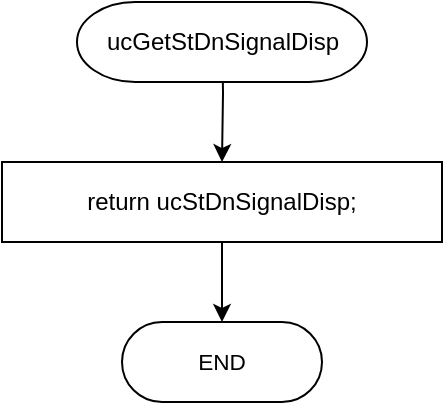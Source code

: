 <mxfile version="20.3.0" type="device" pages="11"><diagram name="ucGetStDnSignalDisp" id="YG35qVO9BTpcsZuuBWh0"><mxGraphModel dx="1209" dy="844" grid="1" gridSize="10" guides="1" tooltips="1" connect="1" arrows="1" fold="1" page="1" pageScale="1" pageWidth="827" pageHeight="1169" math="0" shadow="0"><root><mxCell id="Cvd_3up_zWzWKYg0eLOf-0"/><mxCell id="Cvd_3up_zWzWKYg0eLOf-1" parent="Cvd_3up_zWzWKYg0eLOf-0"/><mxCell id="Cvd_3up_zWzWKYg0eLOf-2" value="return&amp;nbsp;ucStDnSignalDisp;" style="rounded=0;whiteSpace=wrap;html=1;strokeWidth=1;" parent="Cvd_3up_zWzWKYg0eLOf-1" vertex="1"><mxGeometry x="410" y="320" width="220" height="40" as="geometry"/></mxCell><mxCell id="Cvd_3up_zWzWKYg0eLOf-3" style="edgeStyle=orthogonalEdgeStyle;rounded=0;orthogonalLoop=1;jettySize=auto;html=1;" parent="Cvd_3up_zWzWKYg0eLOf-1" target="Cvd_3up_zWzWKYg0eLOf-2" edge="1"><mxGeometry relative="1" as="geometry"><mxPoint x="520" y="250" as="sourcePoint"/></mxGeometry></mxCell><mxCell id="Cvd_3up_zWzWKYg0eLOf-4" style="edgeStyle=orthogonalEdgeStyle;rounded=0;orthogonalLoop=1;jettySize=auto;html=1;entryX=0.5;entryY=0;entryDx=0;entryDy=0;entryPerimeter=0;" parent="Cvd_3up_zWzWKYg0eLOf-1" source="Cvd_3up_zWzWKYg0eLOf-2" target="Cvd_3up_zWzWKYg0eLOf-5" edge="1"><mxGeometry relative="1" as="geometry"><mxPoint x="520" y="470" as="targetPoint"/></mxGeometry></mxCell><UserObject label="&lt;div style=&quot;font-size: 1px&quot;&gt;&lt;font style=&quot;font-size:11.29px;font-family:Arial;color:#000000;direction:ltr;letter-spacing:0px;line-height:120%;opacity:1&quot;&gt;END&lt;br/&gt;&lt;/font&gt;&lt;/div&gt;" tags="순서도" id="Cvd_3up_zWzWKYg0eLOf-5"><mxCell style="verticalAlign=middle;align=center;overflow=width;vsdxID=77;fillColor=#FFFFFF;gradientColor=none;shape=stencil(tVLLDsIgEPwajiQIMfFe638Qu22JCM2Ctv69kK0Rm9qDibeZndkXC1NV6PUATIoQ0V9gNE3smToyKY3rAU1MiKmaqar1CB36m2uIDzo7M7r6e64wUZ4UOUWKB9GdIH4irzWu8B42vRrPScNFXZzN+5mvl3qJXE8mcPRRR+Pdh2Y1dsBTE95a3c0TkBRGgKEIb6wg1/r+ssCXd/vLCgm8z9caa+n6pb48dwrRV1H1Ew==);strokeColor=#000000;spacingTop=-1;spacingBottom=-1;spacingLeft=-1;spacingRight=-1;points=[[0.5,1,0],[0.5,0,0],[0,0.5,0],[1,0.5,0]];labelBackgroundColor=none;rounded=0;html=1;whiteSpace=wrap;strokeWidth=1;" parent="Cvd_3up_zWzWKYg0eLOf-1" vertex="1"><mxGeometry x="470" y="400" width="100" height="40" as="geometry"/></mxCell></UserObject><UserObject label="&lt;div style=&quot;&quot;&gt;&lt;font style=&quot;direction: ltr; line-height: 120%; opacity: 1;&quot;&gt;ucGetStDnSignalDisp&lt;br&gt;&lt;/font&gt;&lt;/div&gt;" tags="순서도" id="Cvd_3up_zWzWKYg0eLOf-6"><mxCell style="verticalAlign=middle;align=center;overflow=width;vsdxID=2;fillColor=#FFFFFF;gradientColor=none;shape=stencil(tVLLDsIgEPwajiQIMfFe638Qu22JCM2Ctv69kK0Rm9qDibeZndkXC1NV6PUATIoQ0V9gNE3smToyKY3rAU1MiKmaqar1CB36m2uIDzo7M7r6e64wUZ4UOUWKB9GdIH4irzWu8B42vRrPScNFXZzN+5mvl3qJXE8mcPRRR+Pdh2Y1dsBTE95a3c0TkBRGgKEIb6wg1/r+ssCXd/vLCgm8z9caa+n6pb48dwrRV1H1Ew==);strokeColor=#000000;spacingTop=-1;spacingBottom=-1;spacingLeft=-1;spacingRight=-1;points=[[0.5,1,0],[0.5,0,0],[0,0.5,0],[1,0.5,0]];labelBackgroundColor=none;rounded=0;html=1;whiteSpace=wrap;strokeWidth=1;" parent="Cvd_3up_zWzWKYg0eLOf-1" vertex="1"><mxGeometry x="447.5" y="240" width="145" height="40" as="geometry"/></mxCell></UserObject></root></mxGraphModel></diagram><diagram name="ucGetStDnTPR" id="Zxlq-GGmgEWgxkyZDjIC"><mxGraphModel dx="1209" dy="844" grid="1" gridSize="10" guides="1" tooltips="1" connect="1" arrows="1" fold="1" page="1" pageScale="1" pageWidth="827" pageHeight="1169" math="0" shadow="0"><root><mxCell id="u-XLkWITj3XIyFt47UYE-0"/><mxCell id="u-XLkWITj3XIyFt47UYE-1" parent="u-XLkWITj3XIyFt47UYE-0"/><mxCell id="u-XLkWITj3XIyFt47UYE-2" value="return&amp;nbsp;R_SELF.TPR;" style="rounded=0;whiteSpace=wrap;html=1;strokeWidth=1;" vertex="1" parent="u-XLkWITj3XIyFt47UYE-1"><mxGeometry x="410" y="320" width="220" height="40" as="geometry"/></mxCell><mxCell id="u-XLkWITj3XIyFt47UYE-3" style="edgeStyle=orthogonalEdgeStyle;rounded=0;orthogonalLoop=1;jettySize=auto;html=1;" edge="1" parent="u-XLkWITj3XIyFt47UYE-1" target="u-XLkWITj3XIyFt47UYE-2"><mxGeometry relative="1" as="geometry"><mxPoint x="520" y="250" as="sourcePoint"/></mxGeometry></mxCell><mxCell id="u-XLkWITj3XIyFt47UYE-4" style="edgeStyle=orthogonalEdgeStyle;rounded=0;orthogonalLoop=1;jettySize=auto;html=1;entryX=0.5;entryY=0;entryDx=0;entryDy=0;entryPerimeter=0;" edge="1" parent="u-XLkWITj3XIyFt47UYE-1" source="u-XLkWITj3XIyFt47UYE-2" target="u-XLkWITj3XIyFt47UYE-5"><mxGeometry relative="1" as="geometry"><mxPoint x="520" y="470" as="targetPoint"/></mxGeometry></mxCell><UserObject label="&lt;div style=&quot;font-size: 1px&quot;&gt;&lt;font style=&quot;font-size:11.29px;font-family:Arial;color:#000000;direction:ltr;letter-spacing:0px;line-height:120%;opacity:1&quot;&gt;END&lt;br/&gt;&lt;/font&gt;&lt;/div&gt;" tags="순서도" id="u-XLkWITj3XIyFt47UYE-5"><mxCell style="verticalAlign=middle;align=center;overflow=width;vsdxID=77;fillColor=#FFFFFF;gradientColor=none;shape=stencil(tVLLDsIgEPwajiQIMfFe638Qu22JCM2Ctv69kK0Rm9qDibeZndkXC1NV6PUATIoQ0V9gNE3smToyKY3rAU1MiKmaqar1CB36m2uIDzo7M7r6e64wUZ4UOUWKB9GdIH4irzWu8B42vRrPScNFXZzN+5mvl3qJXE8mcPRRR+Pdh2Y1dsBTE95a3c0TkBRGgKEIb6wg1/r+ssCXd/vLCgm8z9caa+n6pb48dwrRV1H1Ew==);strokeColor=#000000;spacingTop=-1;spacingBottom=-1;spacingLeft=-1;spacingRight=-1;points=[[0.5,1,0],[0.5,0,0],[0,0.5,0],[1,0.5,0]];labelBackgroundColor=none;rounded=0;html=1;whiteSpace=wrap;strokeWidth=1;" vertex="1" parent="u-XLkWITj3XIyFt47UYE-1"><mxGeometry x="470" y="400" width="100" height="40" as="geometry"/></mxCell></UserObject><UserObject label="&lt;div style=&quot;&quot;&gt;&lt;font style=&quot;direction: ltr; line-height: 120%; opacity: 1;&quot;&gt;ucGetStDnTPR&lt;br&gt;&lt;/font&gt;&lt;/div&gt;" tags="순서도" id="u-XLkWITj3XIyFt47UYE-6"><mxCell style="verticalAlign=middle;align=center;overflow=width;vsdxID=2;fillColor=#FFFFFF;gradientColor=none;shape=stencil(tVLLDsIgEPwajiQIMfFe638Qu22JCM2Ctv69kK0Rm9qDibeZndkXC1NV6PUATIoQ0V9gNE3smToyKY3rAU1MiKmaqar1CB36m2uIDzo7M7r6e64wUZ4UOUWKB9GdIH4irzWu8B42vRrPScNFXZzN+5mvl3qJXE8mcPRRR+Pdh2Y1dsBTE95a3c0TkBRGgKEIb6wg1/r+ssCXd/vLCgm8z9caa+n6pb48dwrRV1H1Ew==);strokeColor=#000000;spacingTop=-1;spacingBottom=-1;spacingLeft=-1;spacingRight=-1;points=[[0.5,1,0],[0.5,0,0],[0,0.5,0],[1,0.5,0]];labelBackgroundColor=none;rounded=0;html=1;whiteSpace=wrap;strokeWidth=1;" vertex="1" parent="u-XLkWITj3XIyFt47UYE-1"><mxGeometry x="447.5" y="240" width="145" height="40" as="geometry"/></mxCell></UserObject></root></mxGraphModel></diagram><diagram name="ucGetStDnFLR" id="uDZUJV4E8bc2ToHRoqDa"><mxGraphModel dx="1209" dy="844" grid="1" gridSize="10" guides="1" tooltips="1" connect="1" arrows="1" fold="1" page="1" pageScale="1" pageWidth="827" pageHeight="1169" math="0" shadow="0"><root><mxCell id="90PVsb1EbFEvC26ZAzqy-0"/><mxCell id="90PVsb1EbFEvC26ZAzqy-1" parent="90PVsb1EbFEvC26ZAzqy-0"/><mxCell id="90PVsb1EbFEvC26ZAzqy-2" value="return V_SELF.FLR;" style="rounded=0;whiteSpace=wrap;html=1;strokeWidth=1;" vertex="1" parent="90PVsb1EbFEvC26ZAzqy-1"><mxGeometry x="410" y="320" width="220" height="40" as="geometry"/></mxCell><mxCell id="90PVsb1EbFEvC26ZAzqy-3" style="edgeStyle=orthogonalEdgeStyle;rounded=0;orthogonalLoop=1;jettySize=auto;html=1;" edge="1" parent="90PVsb1EbFEvC26ZAzqy-1" target="90PVsb1EbFEvC26ZAzqy-2"><mxGeometry relative="1" as="geometry"><mxPoint x="520" y="250" as="sourcePoint"/></mxGeometry></mxCell><mxCell id="90PVsb1EbFEvC26ZAzqy-4" style="edgeStyle=orthogonalEdgeStyle;rounded=0;orthogonalLoop=1;jettySize=auto;html=1;entryX=0.5;entryY=0;entryDx=0;entryDy=0;entryPerimeter=0;" edge="1" parent="90PVsb1EbFEvC26ZAzqy-1" source="90PVsb1EbFEvC26ZAzqy-2" target="90PVsb1EbFEvC26ZAzqy-5"><mxGeometry relative="1" as="geometry"><mxPoint x="520" y="470" as="targetPoint"/></mxGeometry></mxCell><UserObject label="&lt;div style=&quot;font-size: 1px&quot;&gt;&lt;font style=&quot;font-size:11.29px;font-family:Arial;color:#000000;direction:ltr;letter-spacing:0px;line-height:120%;opacity:1&quot;&gt;END&lt;br/&gt;&lt;/font&gt;&lt;/div&gt;" tags="순서도" id="90PVsb1EbFEvC26ZAzqy-5"><mxCell style="verticalAlign=middle;align=center;overflow=width;vsdxID=77;fillColor=#FFFFFF;gradientColor=none;shape=stencil(tVLLDsIgEPwajiQIMfFe638Qu22JCM2Ctv69kK0Rm9qDibeZndkXC1NV6PUATIoQ0V9gNE3smToyKY3rAU1MiKmaqar1CB36m2uIDzo7M7r6e64wUZ4UOUWKB9GdIH4irzWu8B42vRrPScNFXZzN+5mvl3qJXE8mcPRRR+Pdh2Y1dsBTE95a3c0TkBRGgKEIb6wg1/r+ssCXd/vLCgm8z9caa+n6pb48dwrRV1H1Ew==);strokeColor=#000000;spacingTop=-1;spacingBottom=-1;spacingLeft=-1;spacingRight=-1;points=[[0.5,1,0],[0.5,0,0],[0,0.5,0],[1,0.5,0]];labelBackgroundColor=none;rounded=0;html=1;whiteSpace=wrap;strokeWidth=1;" vertex="1" parent="90PVsb1EbFEvC26ZAzqy-1"><mxGeometry x="470" y="400" width="100" height="40" as="geometry"/></mxCell></UserObject><UserObject label="&lt;div style=&quot;&quot;&gt;&lt;font style=&quot;direction: ltr; line-height: 120%; opacity: 1;&quot;&gt;ucGetStDnFLR&lt;br&gt;&lt;/font&gt;&lt;/div&gt;" tags="순서도" id="90PVsb1EbFEvC26ZAzqy-6"><mxCell style="verticalAlign=middle;align=center;overflow=width;vsdxID=2;fillColor=#FFFFFF;gradientColor=none;shape=stencil(tVLLDsIgEPwajiQIMfFe638Qu22JCM2Ctv69kK0Rm9qDibeZndkXC1NV6PUATIoQ0V9gNE3smToyKY3rAU1MiKmaqar1CB36m2uIDzo7M7r6e64wUZ4UOUWKB9GdIH4irzWu8B42vRrPScNFXZzN+5mvl3qJXE8mcPRRR+Pdh2Y1dsBTE95a3c0TkBRGgKEIb6wg1/r+ssCXd/vLCgm8z9caa+n6pb48dwrRV1H1Ew==);strokeColor=#000000;spacingTop=-1;spacingBottom=-1;spacingLeft=-1;spacingRight=-1;points=[[0.5,1,0],[0.5,0,0],[0,0.5,0],[1,0.5,0]];labelBackgroundColor=none;rounded=0;html=1;whiteSpace=wrap;strokeWidth=1;" vertex="1" parent="90PVsb1EbFEvC26ZAzqy-1"><mxGeometry x="447.5" y="240" width="145" height="40" as="geometry"/></mxCell></UserObject></root></mxGraphModel></diagram><diagram name="ucGetStDnEH4" id="RcCDSWmatQITX-oO0hdV"><mxGraphModel dx="1209" dy="844" grid="1" gridSize="10" guides="1" tooltips="1" connect="1" arrows="1" fold="1" page="1" pageScale="1" pageWidth="827" pageHeight="1169" math="0" shadow="0"><root><mxCell id="9p2iKrD3pcw7NagwDBE1-0"/><mxCell id="9p2iKrD3pcw7NagwDBE1-1" parent="9p2iKrD3pcw7NagwDBE1-0"/><mxCell id="9p2iKrD3pcw7NagwDBE1-2" value="return V_SELF.EH4R;" style="rounded=0;whiteSpace=wrap;html=1;strokeWidth=1;" vertex="1" parent="9p2iKrD3pcw7NagwDBE1-1"><mxGeometry x="410" y="320" width="220" height="40" as="geometry"/></mxCell><mxCell id="9p2iKrD3pcw7NagwDBE1-3" style="edgeStyle=orthogonalEdgeStyle;rounded=0;orthogonalLoop=1;jettySize=auto;html=1;" edge="1" parent="9p2iKrD3pcw7NagwDBE1-1" target="9p2iKrD3pcw7NagwDBE1-2"><mxGeometry relative="1" as="geometry"><mxPoint x="520" y="250" as="sourcePoint"/></mxGeometry></mxCell><mxCell id="9p2iKrD3pcw7NagwDBE1-4" style="edgeStyle=orthogonalEdgeStyle;rounded=0;orthogonalLoop=1;jettySize=auto;html=1;entryX=0.5;entryY=0;entryDx=0;entryDy=0;entryPerimeter=0;" edge="1" parent="9p2iKrD3pcw7NagwDBE1-1" source="9p2iKrD3pcw7NagwDBE1-2" target="9p2iKrD3pcw7NagwDBE1-5"><mxGeometry relative="1" as="geometry"><mxPoint x="520" y="470" as="targetPoint"/></mxGeometry></mxCell><UserObject label="&lt;div style=&quot;font-size: 1px&quot;&gt;&lt;font style=&quot;font-size:11.29px;font-family:Arial;color:#000000;direction:ltr;letter-spacing:0px;line-height:120%;opacity:1&quot;&gt;END&lt;br/&gt;&lt;/font&gt;&lt;/div&gt;" tags="순서도" id="9p2iKrD3pcw7NagwDBE1-5"><mxCell style="verticalAlign=middle;align=center;overflow=width;vsdxID=77;fillColor=#FFFFFF;gradientColor=none;shape=stencil(tVLLDsIgEPwajiQIMfFe638Qu22JCM2Ctv69kK0Rm9qDibeZndkXC1NV6PUATIoQ0V9gNE3smToyKY3rAU1MiKmaqar1CB36m2uIDzo7M7r6e64wUZ4UOUWKB9GdIH4irzWu8B42vRrPScNFXZzN+5mvl3qJXE8mcPRRR+Pdh2Y1dsBTE95a3c0TkBRGgKEIb6wg1/r+ssCXd/vLCgm8z9caa+n6pb48dwrRV1H1Ew==);strokeColor=#000000;spacingTop=-1;spacingBottom=-1;spacingLeft=-1;spacingRight=-1;points=[[0.5,1,0],[0.5,0,0],[0,0.5,0],[1,0.5,0]];labelBackgroundColor=none;rounded=0;html=1;whiteSpace=wrap;strokeWidth=1;" vertex="1" parent="9p2iKrD3pcw7NagwDBE1-1"><mxGeometry x="470" y="400" width="100" height="40" as="geometry"/></mxCell></UserObject><UserObject label="&lt;div style=&quot;&quot;&gt;&lt;font style=&quot;direction: ltr; line-height: 120%; opacity: 1;&quot;&gt;ucGetStDnEH4&lt;br&gt;&lt;/font&gt;&lt;/div&gt;" tags="순서도" id="9p2iKrD3pcw7NagwDBE1-6"><mxCell style="verticalAlign=middle;align=center;overflow=width;vsdxID=2;fillColor=#FFFFFF;gradientColor=none;shape=stencil(tVLLDsIgEPwajiQIMfFe638Qu22JCM2Ctv69kK0Rm9qDibeZndkXC1NV6PUATIoQ0V9gNE3smToyKY3rAU1MiKmaqar1CB36m2uIDzo7M7r6e64wUZ4UOUWKB9GdIH4irzWu8B42vRrPScNFXZzN+5mvl3qJXE8mcPRRR+Pdh2Y1dsBTE95a3c0TkBRGgKEIb6wg1/r+ssCXd/vLCgm8z9caa+n6pb48dwrRV1H1Ew==);strokeColor=#000000;spacingTop=-1;spacingBottom=-1;spacingLeft=-1;spacingRight=-1;points=[[0.5,1,0],[0.5,0,0],[0,0.5,0],[1,0.5,0]];labelBackgroundColor=none;rounded=0;html=1;whiteSpace=wrap;strokeWidth=1;" vertex="1" parent="9p2iKrD3pcw7NagwDBE1-1"><mxGeometry x="447.5" y="240" width="145" height="40" as="geometry"/></mxCell></UserObject></root></mxGraphModel></diagram><diagram name="ucGetStDnEH3" id="YJAboBcHLnJiYYZzRRRE"><mxGraphModel dx="1209" dy="844" grid="1" gridSize="10" guides="1" tooltips="1" connect="1" arrows="1" fold="1" page="1" pageScale="1" pageWidth="827" pageHeight="1169" math="0" shadow="0"><root><mxCell id="hecwqyef5pLJi2SPUdju-0"/><mxCell id="hecwqyef5pLJi2SPUdju-1" parent="hecwqyef5pLJi2SPUdju-0"/><mxCell id="hecwqyef5pLJi2SPUdju-2" value="return V_SELF.EH3R;" style="rounded=0;whiteSpace=wrap;html=1;strokeWidth=1;" vertex="1" parent="hecwqyef5pLJi2SPUdju-1"><mxGeometry x="410" y="320" width="220" height="40" as="geometry"/></mxCell><mxCell id="hecwqyef5pLJi2SPUdju-3" style="edgeStyle=orthogonalEdgeStyle;rounded=0;orthogonalLoop=1;jettySize=auto;html=1;" edge="1" parent="hecwqyef5pLJi2SPUdju-1" target="hecwqyef5pLJi2SPUdju-2"><mxGeometry relative="1" as="geometry"><mxPoint x="520" y="250" as="sourcePoint"/></mxGeometry></mxCell><mxCell id="hecwqyef5pLJi2SPUdju-4" style="edgeStyle=orthogonalEdgeStyle;rounded=0;orthogonalLoop=1;jettySize=auto;html=1;entryX=0.5;entryY=0;entryDx=0;entryDy=0;entryPerimeter=0;" edge="1" parent="hecwqyef5pLJi2SPUdju-1" source="hecwqyef5pLJi2SPUdju-2" target="hecwqyef5pLJi2SPUdju-5"><mxGeometry relative="1" as="geometry"><mxPoint x="520" y="470" as="targetPoint"/></mxGeometry></mxCell><UserObject label="&lt;div style=&quot;font-size: 1px&quot;&gt;&lt;font style=&quot;font-size:11.29px;font-family:Arial;color:#000000;direction:ltr;letter-spacing:0px;line-height:120%;opacity:1&quot;&gt;END&lt;br/&gt;&lt;/font&gt;&lt;/div&gt;" tags="순서도" id="hecwqyef5pLJi2SPUdju-5"><mxCell style="verticalAlign=middle;align=center;overflow=width;vsdxID=77;fillColor=#FFFFFF;gradientColor=none;shape=stencil(tVLLDsIgEPwajiQIMfFe638Qu22JCM2Ctv69kK0Rm9qDibeZndkXC1NV6PUATIoQ0V9gNE3smToyKY3rAU1MiKmaqar1CB36m2uIDzo7M7r6e64wUZ4UOUWKB9GdIH4irzWu8B42vRrPScNFXZzN+5mvl3qJXE8mcPRRR+Pdh2Y1dsBTE95a3c0TkBRGgKEIb6wg1/r+ssCXd/vLCgm8z9caa+n6pb48dwrRV1H1Ew==);strokeColor=#000000;spacingTop=-1;spacingBottom=-1;spacingLeft=-1;spacingRight=-1;points=[[0.5,1,0],[0.5,0,0],[0,0.5,0],[1,0.5,0]];labelBackgroundColor=none;rounded=0;html=1;whiteSpace=wrap;strokeWidth=1;" vertex="1" parent="hecwqyef5pLJi2SPUdju-1"><mxGeometry x="470" y="400" width="100" height="40" as="geometry"/></mxCell></UserObject><UserObject label="&lt;div style=&quot;&quot;&gt;&lt;font style=&quot;direction: ltr; line-height: 120%; opacity: 1;&quot;&gt;ucGetStDnEH3&lt;br&gt;&lt;/font&gt;&lt;/div&gt;" tags="순서도" id="hecwqyef5pLJi2SPUdju-6"><mxCell style="verticalAlign=middle;align=center;overflow=width;vsdxID=2;fillColor=#FFFFFF;gradientColor=none;shape=stencil(tVLLDsIgEPwajiQIMfFe638Qu22JCM2Ctv69kK0Rm9qDibeZndkXC1NV6PUATIoQ0V9gNE3smToyKY3rAU1MiKmaqar1CB36m2uIDzo7M7r6e64wUZ4UOUWKB9GdIH4irzWu8B42vRrPScNFXZzN+5mvl3qJXE8mcPRRR+Pdh2Y1dsBTE95a3c0TkBRGgKEIb6wg1/r+ssCXd/vLCgm8z9caa+n6pb48dwrRV1H1Ew==);strokeColor=#000000;spacingTop=-1;spacingBottom=-1;spacingLeft=-1;spacingRight=-1;points=[[0.5,1,0],[0.5,0,0],[0,0.5,0],[1,0.5,0]];labelBackgroundColor=none;rounded=0;html=1;whiteSpace=wrap;strokeWidth=1;" vertex="1" parent="hecwqyef5pLJi2SPUdju-1"><mxGeometry x="447.5" y="240" width="145" height="40" as="geometry"/></mxCell></UserObject></root></mxGraphModel></diagram><diagram name="ucGetStDnEH2" id="cyqHeVGVCcJFDJeKDJmF"><mxGraphModel dx="1209" dy="844" grid="1" gridSize="10" guides="1" tooltips="1" connect="1" arrows="1" fold="1" page="1" pageScale="1" pageWidth="827" pageHeight="1169" math="0" shadow="0"><root><mxCell id="6A-bQ9BPz6Z4a18Yhfty-0"/><mxCell id="6A-bQ9BPz6Z4a18Yhfty-1" parent="6A-bQ9BPz6Z4a18Yhfty-0"/><mxCell id="6A-bQ9BPz6Z4a18Yhfty-2" value="return V_SELF.EH2R;" style="rounded=0;whiteSpace=wrap;html=1;strokeWidth=1;" vertex="1" parent="6A-bQ9BPz6Z4a18Yhfty-1"><mxGeometry x="410" y="320" width="220" height="40" as="geometry"/></mxCell><mxCell id="6A-bQ9BPz6Z4a18Yhfty-3" style="edgeStyle=orthogonalEdgeStyle;rounded=0;orthogonalLoop=1;jettySize=auto;html=1;" edge="1" parent="6A-bQ9BPz6Z4a18Yhfty-1" target="6A-bQ9BPz6Z4a18Yhfty-2"><mxGeometry relative="1" as="geometry"><mxPoint x="520" y="250" as="sourcePoint"/></mxGeometry></mxCell><mxCell id="6A-bQ9BPz6Z4a18Yhfty-4" style="edgeStyle=orthogonalEdgeStyle;rounded=0;orthogonalLoop=1;jettySize=auto;html=1;entryX=0.5;entryY=0;entryDx=0;entryDy=0;entryPerimeter=0;" edge="1" parent="6A-bQ9BPz6Z4a18Yhfty-1" source="6A-bQ9BPz6Z4a18Yhfty-2" target="6A-bQ9BPz6Z4a18Yhfty-5"><mxGeometry relative="1" as="geometry"><mxPoint x="520" y="470" as="targetPoint"/></mxGeometry></mxCell><UserObject label="&lt;div style=&quot;font-size: 1px&quot;&gt;&lt;font style=&quot;font-size:11.29px;font-family:Arial;color:#000000;direction:ltr;letter-spacing:0px;line-height:120%;opacity:1&quot;&gt;END&lt;br/&gt;&lt;/font&gt;&lt;/div&gt;" tags="순서도" id="6A-bQ9BPz6Z4a18Yhfty-5"><mxCell style="verticalAlign=middle;align=center;overflow=width;vsdxID=77;fillColor=#FFFFFF;gradientColor=none;shape=stencil(tVLLDsIgEPwajiQIMfFe638Qu22JCM2Ctv69kK0Rm9qDibeZndkXC1NV6PUATIoQ0V9gNE3smToyKY3rAU1MiKmaqar1CB36m2uIDzo7M7r6e64wUZ4UOUWKB9GdIH4irzWu8B42vRrPScNFXZzN+5mvl3qJXE8mcPRRR+Pdh2Y1dsBTE95a3c0TkBRGgKEIb6wg1/r+ssCXd/vLCgm8z9caa+n6pb48dwrRV1H1Ew==);strokeColor=#000000;spacingTop=-1;spacingBottom=-1;spacingLeft=-1;spacingRight=-1;points=[[0.5,1,0],[0.5,0,0],[0,0.5,0],[1,0.5,0]];labelBackgroundColor=none;rounded=0;html=1;whiteSpace=wrap;strokeWidth=1;" vertex="1" parent="6A-bQ9BPz6Z4a18Yhfty-1"><mxGeometry x="470" y="400" width="100" height="40" as="geometry"/></mxCell></UserObject><UserObject label="&lt;div style=&quot;&quot;&gt;&lt;font style=&quot;direction: ltr; line-height: 120%; opacity: 1;&quot;&gt;ucGetStDnEH2&lt;br&gt;&lt;/font&gt;&lt;/div&gt;" tags="순서도" id="6A-bQ9BPz6Z4a18Yhfty-6"><mxCell style="verticalAlign=middle;align=center;overflow=width;vsdxID=2;fillColor=#FFFFFF;gradientColor=none;shape=stencil(tVLLDsIgEPwajiQIMfFe638Qu22JCM2Ctv69kK0Rm9qDibeZndkXC1NV6PUATIoQ0V9gNE3smToyKY3rAU1MiKmaqar1CB36m2uIDzo7M7r6e64wUZ4UOUWKB9GdIH4irzWu8B42vRrPScNFXZzN+5mvl3qJXE8mcPRRR+Pdh2Y1dsBTE95a3c0TkBRGgKEIb6wg1/r+ssCXd/vLCgm8z9caa+n6pb48dwrRV1H1Ew==);strokeColor=#000000;spacingTop=-1;spacingBottom=-1;spacingLeft=-1;spacingRight=-1;points=[[0.5,1,0],[0.5,0,0],[0,0.5,0],[1,0.5,0]];labelBackgroundColor=none;rounded=0;html=1;whiteSpace=wrap;strokeWidth=1;" vertex="1" parent="6A-bQ9BPz6Z4a18Yhfty-1"><mxGeometry x="447.5" y="240" width="145" height="40" as="geometry"/></mxCell></UserObject></root></mxGraphModel></diagram><diagram name="ucGetStDnEH1" id="UWj51XvKg8fVzeakq-bw"><mxGraphModel dx="1209" dy="844" grid="1" gridSize="10" guides="1" tooltips="1" connect="1" arrows="1" fold="1" page="1" pageScale="1" pageWidth="827" pageHeight="1169" math="0" shadow="0"><root><mxCell id="dwFz3TupHLDZY8XxGXcc-0"/><mxCell id="dwFz3TupHLDZY8XxGXcc-1" parent="dwFz3TupHLDZY8XxGXcc-0"/><mxCell id="dwFz3TupHLDZY8XxGXcc-2" value="return V_SELF.EH1R;" style="rounded=0;whiteSpace=wrap;html=1;strokeWidth=1;" vertex="1" parent="dwFz3TupHLDZY8XxGXcc-1"><mxGeometry x="410" y="320" width="220" height="40" as="geometry"/></mxCell><mxCell id="dwFz3TupHLDZY8XxGXcc-3" style="edgeStyle=orthogonalEdgeStyle;rounded=0;orthogonalLoop=1;jettySize=auto;html=1;" edge="1" parent="dwFz3TupHLDZY8XxGXcc-1" target="dwFz3TupHLDZY8XxGXcc-2"><mxGeometry relative="1" as="geometry"><mxPoint x="520" y="250" as="sourcePoint"/></mxGeometry></mxCell><mxCell id="dwFz3TupHLDZY8XxGXcc-4" style="edgeStyle=orthogonalEdgeStyle;rounded=0;orthogonalLoop=1;jettySize=auto;html=1;entryX=0.5;entryY=0;entryDx=0;entryDy=0;entryPerimeter=0;" edge="1" parent="dwFz3TupHLDZY8XxGXcc-1" source="dwFz3TupHLDZY8XxGXcc-2" target="dwFz3TupHLDZY8XxGXcc-5"><mxGeometry relative="1" as="geometry"><mxPoint x="520" y="470" as="targetPoint"/></mxGeometry></mxCell><UserObject label="&lt;div style=&quot;font-size: 1px&quot;&gt;&lt;font style=&quot;font-size:11.29px;font-family:Arial;color:#000000;direction:ltr;letter-spacing:0px;line-height:120%;opacity:1&quot;&gt;END&lt;br/&gt;&lt;/font&gt;&lt;/div&gt;" tags="순서도" id="dwFz3TupHLDZY8XxGXcc-5"><mxCell style="verticalAlign=middle;align=center;overflow=width;vsdxID=77;fillColor=#FFFFFF;gradientColor=none;shape=stencil(tVLLDsIgEPwajiQIMfFe638Qu22JCM2Ctv69kK0Rm9qDibeZndkXC1NV6PUATIoQ0V9gNE3smToyKY3rAU1MiKmaqar1CB36m2uIDzo7M7r6e64wUZ4UOUWKB9GdIH4irzWu8B42vRrPScNFXZzN+5mvl3qJXE8mcPRRR+Pdh2Y1dsBTE95a3c0TkBRGgKEIb6wg1/r+ssCXd/vLCgm8z9caa+n6pb48dwrRV1H1Ew==);strokeColor=#000000;spacingTop=-1;spacingBottom=-1;spacingLeft=-1;spacingRight=-1;points=[[0.5,1,0],[0.5,0,0],[0,0.5,0],[1,0.5,0]];labelBackgroundColor=none;rounded=0;html=1;whiteSpace=wrap;strokeWidth=1;" vertex="1" parent="dwFz3TupHLDZY8XxGXcc-1"><mxGeometry x="470" y="400" width="100" height="40" as="geometry"/></mxCell></UserObject><UserObject label="&lt;div style=&quot;&quot;&gt;&lt;font style=&quot;direction: ltr; line-height: 120%; opacity: 1;&quot;&gt;ucGetStDnEH1&lt;br&gt;&lt;/font&gt;&lt;/div&gt;" tags="순서도" id="dwFz3TupHLDZY8XxGXcc-6"><mxCell style="verticalAlign=middle;align=center;overflow=width;vsdxID=2;fillColor=#FFFFFF;gradientColor=none;shape=stencil(tVLLDsIgEPwajiQIMfFe638Qu22JCM2Ctv69kK0Rm9qDibeZndkXC1NV6PUATIoQ0V9gNE3smToyKY3rAU1MiKmaqar1CB36m2uIDzo7M7r6e64wUZ4UOUWKB9GdIH4irzWu8B42vRrPScNFXZzN+5mvl3qJXE8mcPRRR+Pdh2Y1dsBTE95a3c0TkBRGgKEIb6wg1/r+ssCXd/vLCgm8z9caa+n6pb48dwrRV1H1Ew==);strokeColor=#000000;spacingTop=-1;spacingBottom=-1;spacingLeft=-1;spacingRight=-1;points=[[0.5,1,0],[0.5,0,0],[0,0.5,0],[1,0.5,0]];labelBackgroundColor=none;rounded=0;html=1;whiteSpace=wrap;strokeWidth=1;" vertex="1" parent="dwFz3TupHLDZY8XxGXcc-1"><mxGeometry x="447.5" y="240" width="145" height="40" as="geometry"/></mxCell></UserObject></root></mxGraphModel></diagram><diagram name="ucGetStDnCPT" id="2KzOiZ-T5LERo_SE2rdF"><mxGraphModel dx="1209" dy="844" grid="1" gridSize="10" guides="1" tooltips="1" connect="1" arrows="1" fold="1" page="1" pageScale="1" pageWidth="827" pageHeight="1169" math="0" shadow="0"><root><mxCell id="tOBkRB7s8s5odWtJ5T2b-0"/><mxCell id="tOBkRB7s8s5odWtJ5T2b-1" parent="tOBkRB7s8s5odWtJ5T2b-0"/><mxCell id="tOBkRB7s8s5odWtJ5T2b-2" value="return R_SELF.CPT;" style="rounded=0;whiteSpace=wrap;html=1;strokeWidth=1;" vertex="1" parent="tOBkRB7s8s5odWtJ5T2b-1"><mxGeometry x="410" y="320" width="220" height="40" as="geometry"/></mxCell><mxCell id="tOBkRB7s8s5odWtJ5T2b-3" style="edgeStyle=orthogonalEdgeStyle;rounded=0;orthogonalLoop=1;jettySize=auto;html=1;" edge="1" parent="tOBkRB7s8s5odWtJ5T2b-1" target="tOBkRB7s8s5odWtJ5T2b-2"><mxGeometry relative="1" as="geometry"><mxPoint x="520" y="250" as="sourcePoint"/></mxGeometry></mxCell><mxCell id="tOBkRB7s8s5odWtJ5T2b-4" style="edgeStyle=orthogonalEdgeStyle;rounded=0;orthogonalLoop=1;jettySize=auto;html=1;entryX=0.5;entryY=0;entryDx=0;entryDy=0;entryPerimeter=0;" edge="1" parent="tOBkRB7s8s5odWtJ5T2b-1" source="tOBkRB7s8s5odWtJ5T2b-2" target="tOBkRB7s8s5odWtJ5T2b-5"><mxGeometry relative="1" as="geometry"><mxPoint x="520" y="470" as="targetPoint"/></mxGeometry></mxCell><UserObject label="&lt;div style=&quot;font-size: 1px&quot;&gt;&lt;font style=&quot;font-size:11.29px;font-family:Arial;color:#000000;direction:ltr;letter-spacing:0px;line-height:120%;opacity:1&quot;&gt;END&lt;br/&gt;&lt;/font&gt;&lt;/div&gt;" tags="순서도" id="tOBkRB7s8s5odWtJ5T2b-5"><mxCell style="verticalAlign=middle;align=center;overflow=width;vsdxID=77;fillColor=#FFFFFF;gradientColor=none;shape=stencil(tVLLDsIgEPwajiQIMfFe638Qu22JCM2Ctv69kK0Rm9qDibeZndkXC1NV6PUATIoQ0V9gNE3smToyKY3rAU1MiKmaqar1CB36m2uIDzo7M7r6e64wUZ4UOUWKB9GdIH4irzWu8B42vRrPScNFXZzN+5mvl3qJXE8mcPRRR+Pdh2Y1dsBTE95a3c0TkBRGgKEIb6wg1/r+ssCXd/vLCgm8z9caa+n6pb48dwrRV1H1Ew==);strokeColor=#000000;spacingTop=-1;spacingBottom=-1;spacingLeft=-1;spacingRight=-1;points=[[0.5,1,0],[0.5,0,0],[0,0.5,0],[1,0.5,0]];labelBackgroundColor=none;rounded=0;html=1;whiteSpace=wrap;strokeWidth=1;" vertex="1" parent="tOBkRB7s8s5odWtJ5T2b-1"><mxGeometry x="470" y="400" width="100" height="40" as="geometry"/></mxCell></UserObject><UserObject label="&lt;div style=&quot;&quot;&gt;&lt;font style=&quot;direction: ltr; line-height: 120%; opacity: 1;&quot;&gt;ucGetStDnCPT&lt;br&gt;&lt;/font&gt;&lt;/div&gt;" tags="순서도" id="tOBkRB7s8s5odWtJ5T2b-6"><mxCell style="verticalAlign=middle;align=center;overflow=width;vsdxID=2;fillColor=#FFFFFF;gradientColor=none;shape=stencil(tVLLDsIgEPwajiQIMfFe638Qu22JCM2Ctv69kK0Rm9qDibeZndkXC1NV6PUATIoQ0V9gNE3smToyKY3rAU1MiKmaqar1CB36m2uIDzo7M7r6e64wUZ4UOUWKB9GdIH4irzWu8B42vRrPScNFXZzN+5mvl3qJXE8mcPRRR+Pdh2Y1dsBTE95a3c0TkBRGgKEIb6wg1/r+ssCXd/vLCgm8z9caa+n6pb48dwrRV1H1Ew==);strokeColor=#000000;spacingTop=-1;spacingBottom=-1;spacingLeft=-1;spacingRight=-1;points=[[0.5,1,0],[0.5,0,0],[0,0.5,0],[1,0.5,0]];labelBackgroundColor=none;rounded=0;html=1;whiteSpace=wrap;strokeWidth=1;" vertex="1" parent="tOBkRB7s8s5odWtJ5T2b-1"><mxGeometry x="447.5" y="240" width="145" height="40" as="geometry"/></mxCell></UserObject></root></mxGraphModel></diagram><diagram name="ucGetStDnECPT" id="HN8kosg-jLB6XoEkL-Gq"><mxGraphModel dx="1209" dy="844" grid="1" gridSize="10" guides="1" tooltips="1" connect="1" arrows="1" fold="1" page="1" pageScale="1" pageWidth="827" pageHeight="1169" math="0" shadow="0"><root><mxCell id="Plvvh7dXECHf07yooUrG-0"/><mxCell id="Plvvh7dXECHf07yooUrG-1" parent="Plvvh7dXECHf07yooUrG-0"/><mxCell id="Plvvh7dXECHf07yooUrG-2" value="return R_SELF.ECPT;" style="rounded=0;whiteSpace=wrap;html=1;strokeWidth=1;" vertex="1" parent="Plvvh7dXECHf07yooUrG-1"><mxGeometry x="410" y="320" width="220" height="40" as="geometry"/></mxCell><mxCell id="Plvvh7dXECHf07yooUrG-3" style="edgeStyle=orthogonalEdgeStyle;rounded=0;orthogonalLoop=1;jettySize=auto;html=1;" edge="1" parent="Plvvh7dXECHf07yooUrG-1" target="Plvvh7dXECHf07yooUrG-2"><mxGeometry relative="1" as="geometry"><mxPoint x="520" y="250" as="sourcePoint"/></mxGeometry></mxCell><mxCell id="Plvvh7dXECHf07yooUrG-4" style="edgeStyle=orthogonalEdgeStyle;rounded=0;orthogonalLoop=1;jettySize=auto;html=1;entryX=0.5;entryY=0;entryDx=0;entryDy=0;entryPerimeter=0;" edge="1" parent="Plvvh7dXECHf07yooUrG-1" source="Plvvh7dXECHf07yooUrG-2" target="Plvvh7dXECHf07yooUrG-5"><mxGeometry relative="1" as="geometry"><mxPoint x="520" y="470" as="targetPoint"/></mxGeometry></mxCell><UserObject label="&lt;div style=&quot;font-size: 1px&quot;&gt;&lt;font style=&quot;font-size:11.29px;font-family:Arial;color:#000000;direction:ltr;letter-spacing:0px;line-height:120%;opacity:1&quot;&gt;END&lt;br/&gt;&lt;/font&gt;&lt;/div&gt;" tags="순서도" id="Plvvh7dXECHf07yooUrG-5"><mxCell style="verticalAlign=middle;align=center;overflow=width;vsdxID=77;fillColor=#FFFFFF;gradientColor=none;shape=stencil(tVLLDsIgEPwajiQIMfFe638Qu22JCM2Ctv69kK0Rm9qDibeZndkXC1NV6PUATIoQ0V9gNE3smToyKY3rAU1MiKmaqar1CB36m2uIDzo7M7r6e64wUZ4UOUWKB9GdIH4irzWu8B42vRrPScNFXZzN+5mvl3qJXE8mcPRRR+Pdh2Y1dsBTE95a3c0TkBRGgKEIb6wg1/r+ssCXd/vLCgm8z9caa+n6pb48dwrRV1H1Ew==);strokeColor=#000000;spacingTop=-1;spacingBottom=-1;spacingLeft=-1;spacingRight=-1;points=[[0.5,1,0],[0.5,0,0],[0,0.5,0],[1,0.5,0]];labelBackgroundColor=none;rounded=0;html=1;whiteSpace=wrap;strokeWidth=1;" vertex="1" parent="Plvvh7dXECHf07yooUrG-1"><mxGeometry x="470" y="400" width="100" height="40" as="geometry"/></mxCell></UserObject><UserObject label="&lt;div style=&quot;&quot;&gt;&lt;font style=&quot;direction: ltr; line-height: 120%; opacity: 1;&quot;&gt;ucGetStDnECPT&lt;br&gt;&lt;/font&gt;&lt;/div&gt;" tags="순서도" id="Plvvh7dXECHf07yooUrG-6"><mxCell style="verticalAlign=middle;align=center;overflow=width;vsdxID=2;fillColor=#FFFFFF;gradientColor=none;shape=stencil(tVLLDsIgEPwajiQIMfFe638Qu22JCM2Ctv69kK0Rm9qDibeZndkXC1NV6PUATIoQ0V9gNE3smToyKY3rAU1MiKmaqar1CB36m2uIDzo7M7r6e64wUZ4UOUWKB9GdIH4irzWu8B42vRrPScNFXZzN+5mvl3qJXE8mcPRRR+Pdh2Y1dsBTE95a3c0TkBRGgKEIb6wg1/r+ssCXd/vLCgm8z9caa+n6pb48dwrRV1H1Ew==);strokeColor=#000000;spacingTop=-1;spacingBottom=-1;spacingLeft=-1;spacingRight=-1;points=[[0.5,1,0],[0.5,0,0],[0,0.5,0],[1,0.5,0]];labelBackgroundColor=none;rounded=0;html=1;whiteSpace=wrap;strokeWidth=1;" vertex="1" parent="Plvvh7dXECHf07yooUrG-1"><mxGeometry x="447.5" y="240" width="145" height="40" as="geometry"/></mxCell></UserObject></root></mxGraphModel></diagram><diagram name="ucGetStDnEMS" id="pksMmvKpvwbKqdvVAaF3"><mxGraphModel dx="1209" dy="844" grid="1" gridSize="10" guides="1" tooltips="1" connect="1" arrows="1" fold="1" page="1" pageScale="1" pageWidth="827" pageHeight="1169" math="0" shadow="0"><root><mxCell id="sYaGkKGs5YbBiaC7Vk9q-0"/><mxCell id="sYaGkKGs5YbBiaC7Vk9q-1" parent="sYaGkKGs5YbBiaC7Vk9q-0"/><mxCell id="sYaGkKGs5YbBiaC7Vk9q-2" value="return R_SELF.EMS;" style="rounded=0;whiteSpace=wrap;html=1;strokeWidth=1;" vertex="1" parent="sYaGkKGs5YbBiaC7Vk9q-1"><mxGeometry x="410" y="320" width="220" height="40" as="geometry"/></mxCell><mxCell id="sYaGkKGs5YbBiaC7Vk9q-3" style="edgeStyle=orthogonalEdgeStyle;rounded=0;orthogonalLoop=1;jettySize=auto;html=1;" edge="1" parent="sYaGkKGs5YbBiaC7Vk9q-1" target="sYaGkKGs5YbBiaC7Vk9q-2"><mxGeometry relative="1" as="geometry"><mxPoint x="520" y="250" as="sourcePoint"/></mxGeometry></mxCell><mxCell id="sYaGkKGs5YbBiaC7Vk9q-4" style="edgeStyle=orthogonalEdgeStyle;rounded=0;orthogonalLoop=1;jettySize=auto;html=1;entryX=0.5;entryY=0;entryDx=0;entryDy=0;entryPerimeter=0;" edge="1" parent="sYaGkKGs5YbBiaC7Vk9q-1" source="sYaGkKGs5YbBiaC7Vk9q-2" target="sYaGkKGs5YbBiaC7Vk9q-5"><mxGeometry relative="1" as="geometry"><mxPoint x="520" y="470" as="targetPoint"/></mxGeometry></mxCell><UserObject label="&lt;div style=&quot;font-size: 1px&quot;&gt;&lt;font style=&quot;font-size:11.29px;font-family:Arial;color:#000000;direction:ltr;letter-spacing:0px;line-height:120%;opacity:1&quot;&gt;END&lt;br/&gt;&lt;/font&gt;&lt;/div&gt;" tags="순서도" id="sYaGkKGs5YbBiaC7Vk9q-5"><mxCell style="verticalAlign=middle;align=center;overflow=width;vsdxID=77;fillColor=#FFFFFF;gradientColor=none;shape=stencil(tVLLDsIgEPwajiQIMfFe638Qu22JCM2Ctv69kK0Rm9qDibeZndkXC1NV6PUATIoQ0V9gNE3smToyKY3rAU1MiKmaqar1CB36m2uIDzo7M7r6e64wUZ4UOUWKB9GdIH4irzWu8B42vRrPScNFXZzN+5mvl3qJXE8mcPRRR+Pdh2Y1dsBTE95a3c0TkBRGgKEIb6wg1/r+ssCXd/vLCgm8z9caa+n6pb48dwrRV1H1Ew==);strokeColor=#000000;spacingTop=-1;spacingBottom=-1;spacingLeft=-1;spacingRight=-1;points=[[0.5,1,0],[0.5,0,0],[0,0.5,0],[1,0.5,0]];labelBackgroundColor=none;rounded=0;html=1;whiteSpace=wrap;strokeWidth=1;" vertex="1" parent="sYaGkKGs5YbBiaC7Vk9q-1"><mxGeometry x="470" y="400" width="100" height="40" as="geometry"/></mxCell></UserObject><UserObject label="&lt;div style=&quot;&quot;&gt;&lt;font style=&quot;direction: ltr; line-height: 120%; opacity: 1;&quot;&gt;ucGetStDnEMS&lt;br&gt;&lt;/font&gt;&lt;/div&gt;" tags="순서도" id="sYaGkKGs5YbBiaC7Vk9q-6"><mxCell style="verticalAlign=middle;align=center;overflow=width;vsdxID=2;fillColor=#FFFFFF;gradientColor=none;shape=stencil(tVLLDsIgEPwajiQIMfFe638Qu22JCM2Ctv69kK0Rm9qDibeZndkXC1NV6PUATIoQ0V9gNE3smToyKY3rAU1MiKmaqar1CB36m2uIDzo7M7r6e64wUZ4UOUWKB9GdIH4irzWu8B42vRrPScNFXZzN+5mvl3qJXE8mcPRRR+Pdh2Y1dsBTE95a3c0TkBRGgKEIb6wg1/r+ssCXd/vLCgm8z9caa+n6pb48dwrRV1H1Ew==);strokeColor=#000000;spacingTop=-1;spacingBottom=-1;spacingLeft=-1;spacingRight=-1;points=[[0.5,1,0],[0.5,0,0],[0,0.5,0],[1,0.5,0]];labelBackgroundColor=none;rounded=0;html=1;whiteSpace=wrap;strokeWidth=1;" vertex="1" parent="sYaGkKGs5YbBiaC7Vk9q-1"><mxGeometry x="447.5" y="240" width="145" height="40" as="geometry"/></mxCell></UserObject></root></mxGraphModel></diagram><diagram name="ucGetStDnBackTPR" id="B2OqI9cezJUBo_tHMBu5"><mxGraphModel dx="1209" dy="844" grid="1" gridSize="10" guides="1" tooltips="1" connect="1" arrows="1" fold="1" page="1" pageScale="1" pageWidth="827" pageHeight="1169" math="0" shadow="0"><root><mxCell id="dV8v6AUui_cd6J6SjzUk-0"/><mxCell id="dV8v6AUui_cd6J6SjzUk-1" parent="dV8v6AUui_cd6J6SjzUk-0"/><mxCell id="dV8v6AUui_cd6J6SjzUk-2" value="return V_SELF.EH_BackTPR;" style="rounded=0;whiteSpace=wrap;html=1;strokeWidth=1;" vertex="1" parent="dV8v6AUui_cd6J6SjzUk-1"><mxGeometry x="410" y="320" width="220" height="40" as="geometry"/></mxCell><mxCell id="dV8v6AUui_cd6J6SjzUk-3" style="edgeStyle=orthogonalEdgeStyle;rounded=0;orthogonalLoop=1;jettySize=auto;html=1;" edge="1" parent="dV8v6AUui_cd6J6SjzUk-1" target="dV8v6AUui_cd6J6SjzUk-2"><mxGeometry relative="1" as="geometry"><mxPoint x="520" y="250" as="sourcePoint"/></mxGeometry></mxCell><mxCell id="dV8v6AUui_cd6J6SjzUk-4" style="edgeStyle=orthogonalEdgeStyle;rounded=0;orthogonalLoop=1;jettySize=auto;html=1;entryX=0.5;entryY=0;entryDx=0;entryDy=0;entryPerimeter=0;" edge="1" parent="dV8v6AUui_cd6J6SjzUk-1" source="dV8v6AUui_cd6J6SjzUk-2" target="dV8v6AUui_cd6J6SjzUk-5"><mxGeometry relative="1" as="geometry"><mxPoint x="520" y="470" as="targetPoint"/></mxGeometry></mxCell><UserObject label="&lt;div style=&quot;font-size: 1px&quot;&gt;&lt;font style=&quot;font-size:11.29px;font-family:Arial;color:#000000;direction:ltr;letter-spacing:0px;line-height:120%;opacity:1&quot;&gt;END&lt;br/&gt;&lt;/font&gt;&lt;/div&gt;" tags="순서도" id="dV8v6AUui_cd6J6SjzUk-5"><mxCell style="verticalAlign=middle;align=center;overflow=width;vsdxID=77;fillColor=#FFFFFF;gradientColor=none;shape=stencil(tVLLDsIgEPwajiQIMfFe638Qu22JCM2Ctv69kK0Rm9qDibeZndkXC1NV6PUATIoQ0V9gNE3smToyKY3rAU1MiKmaqar1CB36m2uIDzo7M7r6e64wUZ4UOUWKB9GdIH4irzWu8B42vRrPScNFXZzN+5mvl3qJXE8mcPRRR+Pdh2Y1dsBTE95a3c0TkBRGgKEIb6wg1/r+ssCXd/vLCgm8z9caa+n6pb48dwrRV1H1Ew==);strokeColor=#000000;spacingTop=-1;spacingBottom=-1;spacingLeft=-1;spacingRight=-1;points=[[0.5,1,0],[0.5,0,0],[0,0.5,0],[1,0.5,0]];labelBackgroundColor=none;rounded=0;html=1;whiteSpace=wrap;strokeWidth=1;" vertex="1" parent="dV8v6AUui_cd6J6SjzUk-1"><mxGeometry x="470" y="400" width="100" height="40" as="geometry"/></mxCell></UserObject><UserObject label="&lt;div style=&quot;&quot;&gt;&lt;font style=&quot;direction: ltr; line-height: 120%; opacity: 1;&quot;&gt;ucGetStDnBackTPR&lt;br&gt;&lt;/font&gt;&lt;/div&gt;" tags="순서도" id="dV8v6AUui_cd6J6SjzUk-6"><mxCell style="verticalAlign=middle;align=center;overflow=width;vsdxID=2;fillColor=#FFFFFF;gradientColor=none;shape=stencil(tVLLDsIgEPwajiQIMfFe638Qu22JCM2Ctv69kK0Rm9qDibeZndkXC1NV6PUATIoQ0V9gNE3smToyKY3rAU1MiKmaqar1CB36m2uIDzo7M7r6e64wUZ4UOUWKB9GdIH4irzWu8B42vRrPScNFXZzN+5mvl3qJXE8mcPRRR+Pdh2Y1dsBTE95a3c0TkBRGgKEIb6wg1/r+ssCXd/vLCgm8z9caa+n6pb48dwrRV1H1Ew==);strokeColor=#000000;spacingTop=-1;spacingBottom=-1;spacingLeft=-1;spacingRight=-1;points=[[0.5,1,0],[0.5,0,0],[0,0.5,0],[1,0.5,0]];labelBackgroundColor=none;rounded=0;html=1;whiteSpace=wrap;strokeWidth=1;" vertex="1" parent="dV8v6AUui_cd6J6SjzUk-1"><mxGeometry x="447.5" y="240" width="145" height="40" as="geometry"/></mxCell></UserObject></root></mxGraphModel></diagram></mxfile>